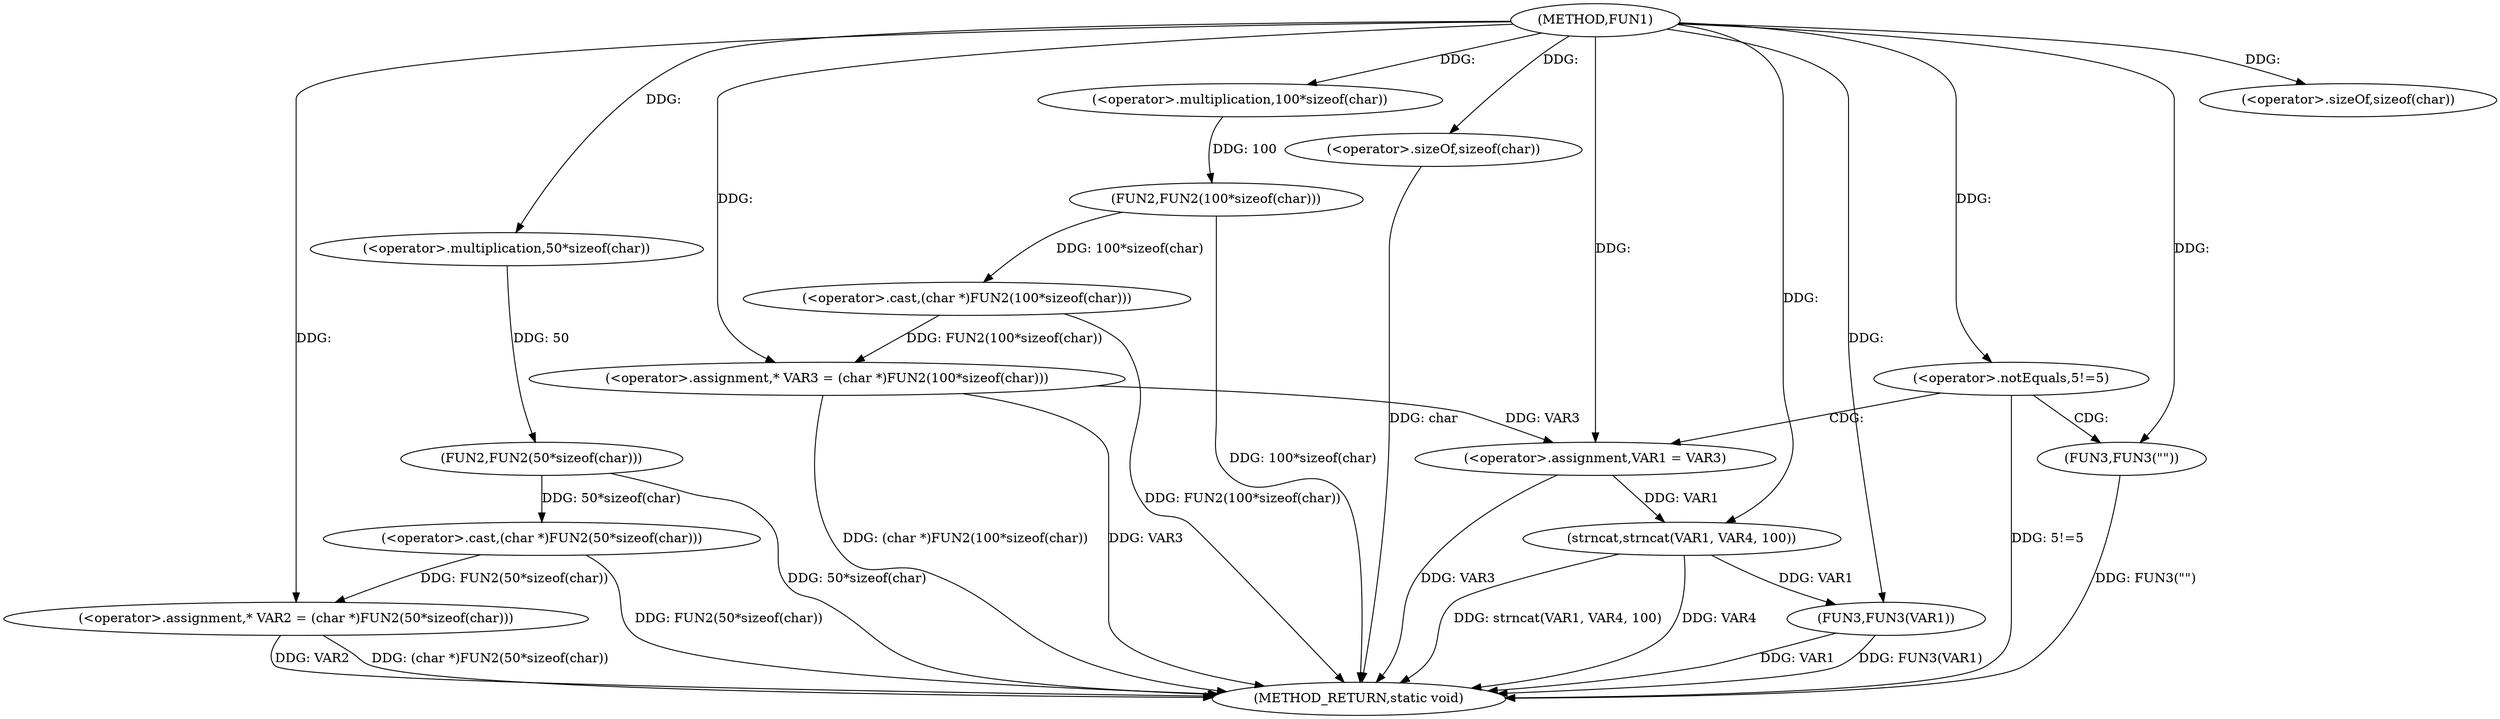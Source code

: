 digraph FUN1 {  
"1000100" [label = "(METHOD,FUN1)" ]
"1000143" [label = "(METHOD_RETURN,static void)" ]
"1000104" [label = "(<operator>.assignment,* VAR2 = (char *)FUN2(50*sizeof(char)))" ]
"1000106" [label = "(<operator>.cast,(char *)FUN2(50*sizeof(char)))" ]
"1000108" [label = "(FUN2,FUN2(50*sizeof(char)))" ]
"1000109" [label = "(<operator>.multiplication,50*sizeof(char))" ]
"1000111" [label = "(<operator>.sizeOf,sizeof(char))" ]
"1000114" [label = "(<operator>.assignment,* VAR3 = (char *)FUN2(100*sizeof(char)))" ]
"1000116" [label = "(<operator>.cast,(char *)FUN2(100*sizeof(char)))" ]
"1000118" [label = "(FUN2,FUN2(100*sizeof(char)))" ]
"1000119" [label = "(<operator>.multiplication,100*sizeof(char))" ]
"1000121" [label = "(<operator>.sizeOf,sizeof(char))" ]
"1000124" [label = "(<operator>.notEquals,5!=5)" ]
"1000128" [label = "(FUN3,FUN3(\"\"))" ]
"1000132" [label = "(<operator>.assignment,VAR1 = VAR3)" ]
"1000137" [label = "(strncat,strncat(VAR1, VAR4, 100))" ]
"1000141" [label = "(FUN3,FUN3(VAR1))" ]
  "1000141" -> "1000143"  [ label = "DDG: VAR1"] 
  "1000106" -> "1000143"  [ label = "DDG: FUN2(50*sizeof(char))"] 
  "1000104" -> "1000143"  [ label = "DDG: VAR2"] 
  "1000132" -> "1000143"  [ label = "DDG: VAR3"] 
  "1000116" -> "1000143"  [ label = "DDG: FUN2(100*sizeof(char))"] 
  "1000121" -> "1000143"  [ label = "DDG: char"] 
  "1000128" -> "1000143"  [ label = "DDG: FUN3(\"\")"] 
  "1000118" -> "1000143"  [ label = "DDG: 100*sizeof(char)"] 
  "1000114" -> "1000143"  [ label = "DDG: (char *)FUN2(100*sizeof(char))"] 
  "1000124" -> "1000143"  [ label = "DDG: 5!=5"] 
  "1000141" -> "1000143"  [ label = "DDG: FUN3(VAR1)"] 
  "1000137" -> "1000143"  [ label = "DDG: VAR4"] 
  "1000114" -> "1000143"  [ label = "DDG: VAR3"] 
  "1000137" -> "1000143"  [ label = "DDG: strncat(VAR1, VAR4, 100)"] 
  "1000104" -> "1000143"  [ label = "DDG: (char *)FUN2(50*sizeof(char))"] 
  "1000108" -> "1000143"  [ label = "DDG: 50*sizeof(char)"] 
  "1000106" -> "1000104"  [ label = "DDG: FUN2(50*sizeof(char))"] 
  "1000100" -> "1000104"  [ label = "DDG: "] 
  "1000108" -> "1000106"  [ label = "DDG: 50*sizeof(char)"] 
  "1000109" -> "1000108"  [ label = "DDG: 50"] 
  "1000100" -> "1000109"  [ label = "DDG: "] 
  "1000100" -> "1000111"  [ label = "DDG: "] 
  "1000116" -> "1000114"  [ label = "DDG: FUN2(100*sizeof(char))"] 
  "1000100" -> "1000114"  [ label = "DDG: "] 
  "1000118" -> "1000116"  [ label = "DDG: 100*sizeof(char)"] 
  "1000119" -> "1000118"  [ label = "DDG: 100"] 
  "1000100" -> "1000119"  [ label = "DDG: "] 
  "1000100" -> "1000121"  [ label = "DDG: "] 
  "1000100" -> "1000124"  [ label = "DDG: "] 
  "1000100" -> "1000128"  [ label = "DDG: "] 
  "1000114" -> "1000132"  [ label = "DDG: VAR3"] 
  "1000100" -> "1000132"  [ label = "DDG: "] 
  "1000132" -> "1000137"  [ label = "DDG: VAR1"] 
  "1000100" -> "1000137"  [ label = "DDG: "] 
  "1000137" -> "1000141"  [ label = "DDG: VAR1"] 
  "1000100" -> "1000141"  [ label = "DDG: "] 
  "1000124" -> "1000132"  [ label = "CDG: "] 
  "1000124" -> "1000128"  [ label = "CDG: "] 
}

